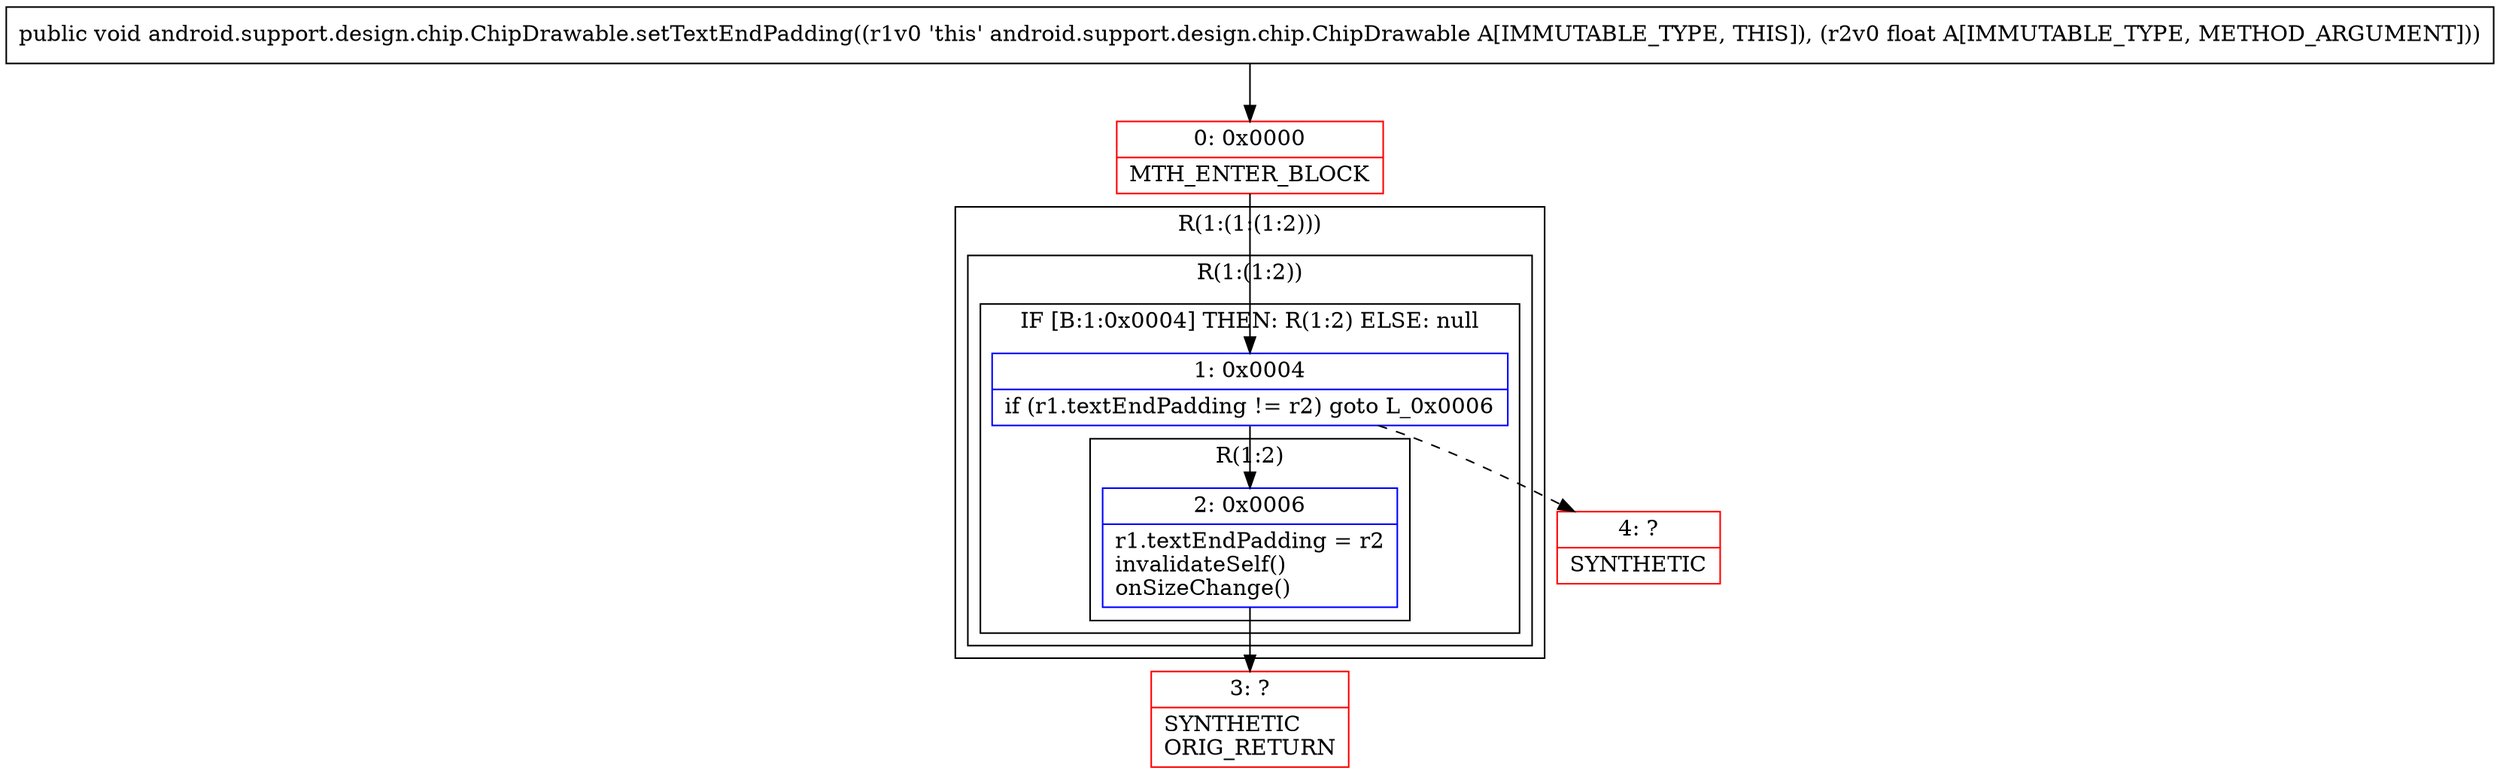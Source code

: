 digraph "CFG forandroid.support.design.chip.ChipDrawable.setTextEndPadding(F)V" {
subgraph cluster_Region_1358842234 {
label = "R(1:(1:(1:2)))";
node [shape=record,color=blue];
subgraph cluster_Region_159755587 {
label = "R(1:(1:2))";
node [shape=record,color=blue];
subgraph cluster_IfRegion_1327769832 {
label = "IF [B:1:0x0004] THEN: R(1:2) ELSE: null";
node [shape=record,color=blue];
Node_1 [shape=record,label="{1\:\ 0x0004|if (r1.textEndPadding != r2) goto L_0x0006\l}"];
subgraph cluster_Region_1342092276 {
label = "R(1:2)";
node [shape=record,color=blue];
Node_2 [shape=record,label="{2\:\ 0x0006|r1.textEndPadding = r2\linvalidateSelf()\lonSizeChange()\l}"];
}
}
}
}
Node_0 [shape=record,color=red,label="{0\:\ 0x0000|MTH_ENTER_BLOCK\l}"];
Node_3 [shape=record,color=red,label="{3\:\ ?|SYNTHETIC\lORIG_RETURN\l}"];
Node_4 [shape=record,color=red,label="{4\:\ ?|SYNTHETIC\l}"];
MethodNode[shape=record,label="{public void android.support.design.chip.ChipDrawable.setTextEndPadding((r1v0 'this' android.support.design.chip.ChipDrawable A[IMMUTABLE_TYPE, THIS]), (r2v0 float A[IMMUTABLE_TYPE, METHOD_ARGUMENT])) }"];
MethodNode -> Node_0;
Node_1 -> Node_2;
Node_1 -> Node_4[style=dashed];
Node_2 -> Node_3;
Node_0 -> Node_1;
}

